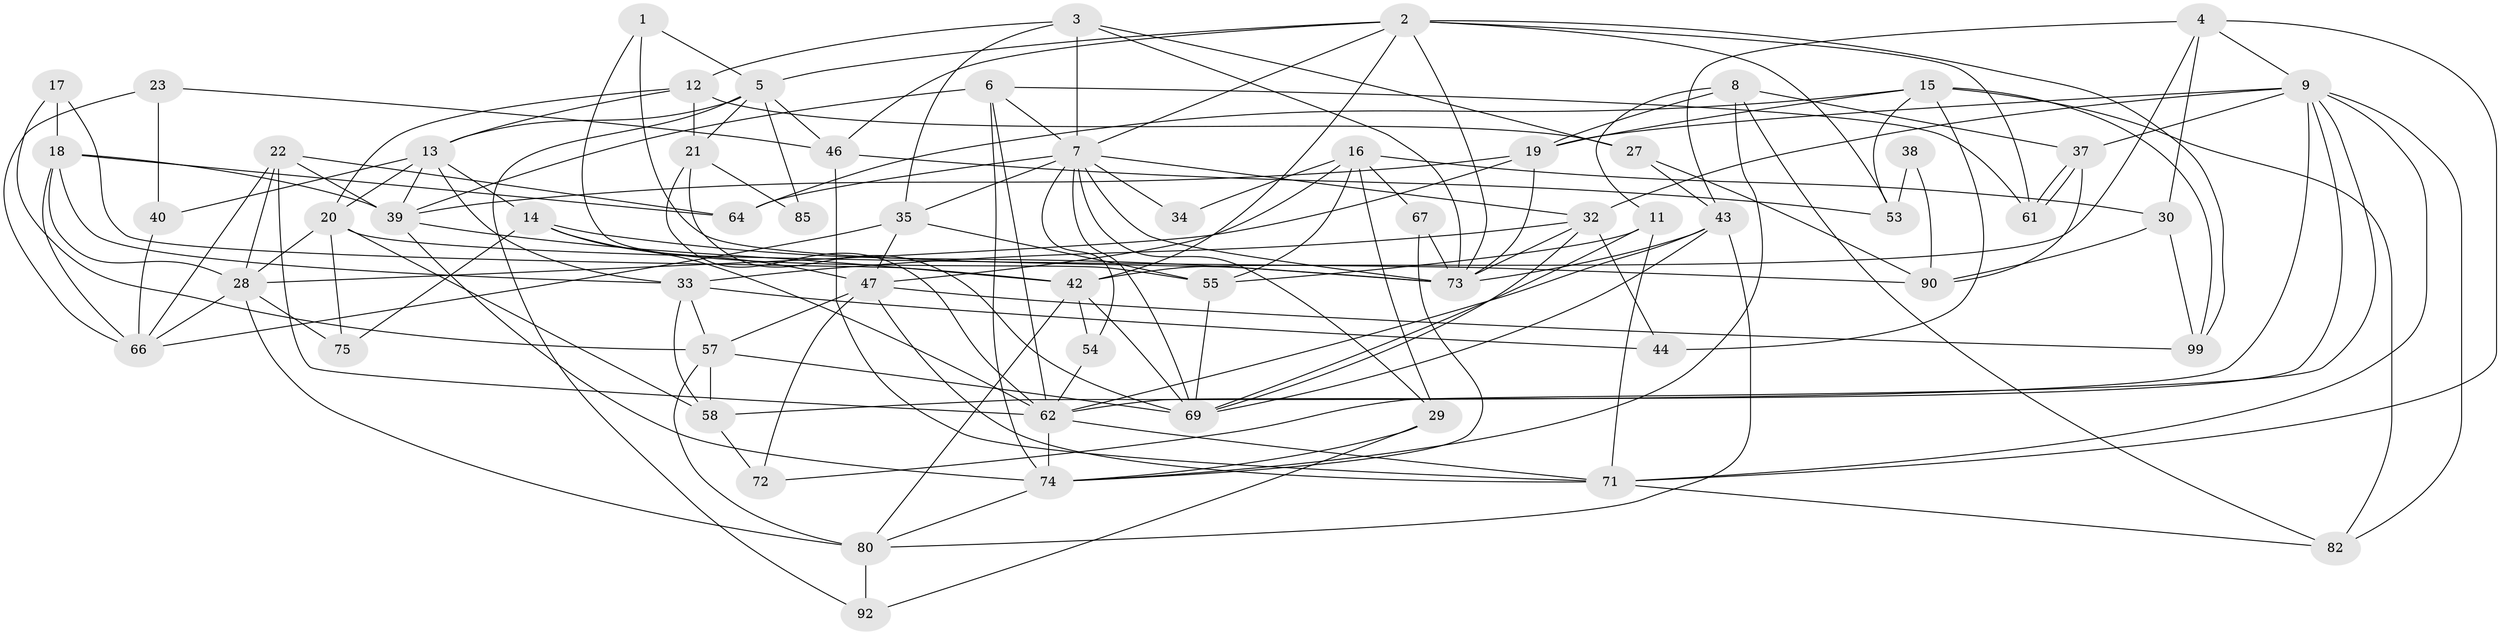 // original degree distribution, {3: 0.25, 5: 0.18, 4: 0.32, 2: 0.12, 7: 0.05, 6: 0.08}
// Generated by graph-tools (version 1.1) at 2025/11/02/27/25 16:11:22]
// undirected, 61 vertices, 159 edges
graph export_dot {
graph [start="1"]
  node [color=gray90,style=filled];
  1;
  2 [super="+68"];
  3 [super="+81"];
  4 [super="+48"];
  5 [super="+52"];
  6 [super="+89"];
  7 [super="+45"];
  8 [super="+83"];
  9 [super="+10"];
  11 [super="+36"];
  12 [super="+31"];
  13 [super="+65"];
  14 [super="+87"];
  15 [super="+41"];
  16 [super="+50"];
  17;
  18 [super="+60"];
  19 [super="+26"];
  20 [super="+25"];
  21;
  22 [super="+24"];
  23 [super="+98"];
  27;
  28 [super="+49"];
  29;
  30 [super="+76"];
  32 [super="+100"];
  33 [super="+96"];
  34;
  35 [super="+59"];
  37;
  38;
  39 [super="+56"];
  40;
  42 [super="+51"];
  43;
  44;
  46;
  47 [super="+78"];
  53 [super="+77"];
  54;
  55 [super="+79"];
  57 [super="+86"];
  58 [super="+63"];
  61;
  62 [super="+93"];
  64;
  66;
  67 [super="+88"];
  69 [super="+70"];
  71 [super="+94"];
  72;
  73 [super="+91"];
  74 [super="+84"];
  75;
  80;
  82;
  85;
  90 [super="+95"];
  92 [super="+97"];
  99;
  1 -- 55;
  1 -- 5;
  1 -- 73;
  2 -- 42;
  2 -- 7;
  2 -- 61;
  2 -- 73;
  2 -- 99;
  2 -- 53;
  2 -- 5;
  2 -- 46;
  3 -- 12;
  3 -- 7;
  3 -- 27;
  3 -- 35;
  3 -- 73;
  4 -- 9;
  4 -- 30;
  4 -- 42;
  4 -- 43;
  4 -- 71;
  5 -- 13;
  5 -- 21;
  5 -- 85;
  5 -- 92;
  5 -- 46;
  6 -- 61;
  6 -- 39;
  6 -- 74;
  6 -- 62;
  6 -- 7;
  7 -- 34;
  7 -- 54;
  7 -- 64;
  7 -- 35;
  7 -- 69;
  7 -- 29;
  7 -- 32;
  7 -- 73;
  8 -- 19;
  8 -- 37;
  8 -- 82;
  8 -- 11;
  8 -- 74;
  9 -- 58;
  9 -- 62;
  9 -- 71;
  9 -- 72;
  9 -- 19;
  9 -- 32;
  9 -- 82;
  9 -- 37;
  11 -- 69;
  11 -- 55;
  11 -- 71;
  12 -- 13;
  12 -- 21;
  12 -- 27;
  12 -- 20;
  13 -- 14;
  13 -- 40;
  13 -- 33;
  13 -- 39;
  13 -- 20;
  14 -- 73;
  14 -- 62;
  14 -- 75;
  14 -- 47;
  15 -- 44;
  15 -- 19;
  15 -- 99;
  15 -- 64;
  15 -- 82;
  15 -- 53;
  16 -- 67;
  16 -- 34;
  16 -- 55;
  16 -- 29;
  16 -- 30;
  16 -- 47;
  17 -- 18;
  17 -- 42;
  17 -- 57;
  18 -- 39;
  18 -- 64;
  18 -- 33;
  18 -- 66;
  18 -- 28;
  19 -- 39;
  19 -- 28;
  19 -- 73;
  20 -- 90;
  20 -- 28;
  20 -- 75;
  20 -- 58;
  21 -- 62;
  21 -- 69;
  21 -- 85;
  22 -- 64;
  22 -- 28;
  22 -- 39;
  22 -- 66;
  22 -- 62;
  23 -- 46;
  23 -- 40;
  23 -- 66;
  27 -- 43;
  27 -- 90;
  28 -- 75;
  28 -- 80;
  28 -- 66;
  29 -- 92;
  29 -- 74;
  30 -- 99;
  30 -- 90;
  32 -- 73;
  32 -- 33;
  32 -- 44;
  32 -- 69;
  33 -- 44;
  33 -- 57;
  33 -- 58;
  35 -- 66;
  35 -- 55 [weight=2];
  35 -- 47;
  37 -- 61;
  37 -- 61;
  37 -- 90;
  38 -- 53;
  38 -- 90;
  39 -- 74;
  39 -- 42;
  40 -- 66;
  42 -- 80;
  42 -- 54;
  42 -- 69;
  43 -- 69;
  43 -- 80;
  43 -- 62;
  43 -- 73;
  46 -- 71;
  46 -- 53;
  47 -- 71;
  47 -- 57;
  47 -- 99;
  47 -- 72;
  54 -- 62;
  55 -- 69;
  57 -- 80;
  57 -- 69;
  57 -- 58;
  58 -- 72;
  62 -- 71;
  62 -- 74;
  67 -- 73;
  67 -- 74;
  71 -- 82;
  74 -- 80;
  80 -- 92;
}
